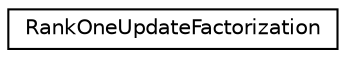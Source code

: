 digraph "Graphical Class Hierarchy"
{
 // LATEX_PDF_SIZE
  edge [fontname="Helvetica",fontsize="10",labelfontname="Helvetica",labelfontsize="10"];
  node [fontname="Helvetica",fontsize="10",shape=record];
  rankdir="LR";
  Node0 [label="RankOneUpdateFactorization",height=0.2,width=0.4,color="black", fillcolor="white", style="filled",URL="$classoperations__research_1_1glop_1_1_rank_one_update_factorization.html",tooltip=" "];
}

